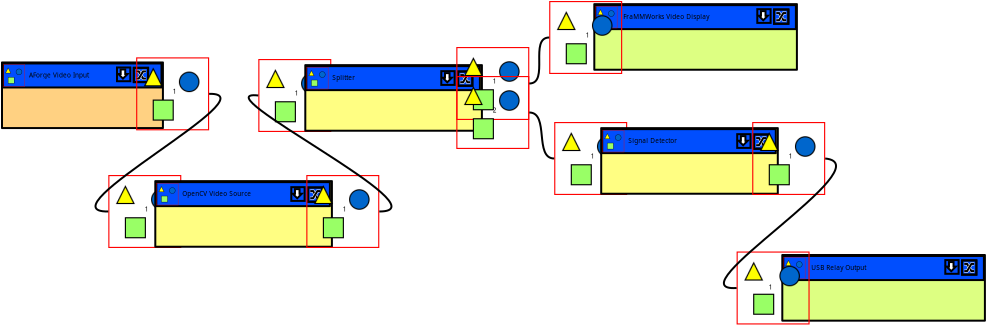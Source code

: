 <?xml version="1.0" encoding="UTF-8"?>
<dia:diagram xmlns:dia="http://www.lysator.liu.se/~alla/dia/">
  <dia:layer name="Background" visible="true">
    <dia:object type="Standard - Image" version="0" id="O0">
      <dia:attribute name="obj_pos">
        <dia:point val="17.015,3.578"/>
      </dia:attribute>
      <dia:attribute name="obj_bb">
        <dia:rectangle val="16.965,3.528;20.715,7.278"/>
      </dia:attribute>
      <dia:attribute name="elem_corner">
        <dia:point val="17.015,3.578"/>
      </dia:attribute>
      <dia:attribute name="elem_width">
        <dia:real val="3.65"/>
      </dia:attribute>
      <dia:attribute name="elem_height">
        <dia:real val="3.65"/>
      </dia:attribute>
      <dia:attribute name="draw_border">
        <dia:boolean val="false"/>
      </dia:attribute>
      <dia:attribute name="keep_aspect">
        <dia:boolean val="true"/>
      </dia:attribute>
      <dia:attribute name="file">
        <dia:string>#C:\Documents and Settings\wilson\Desktop\FraMMWorks2\icons\output.png#</dia:string>
      </dia:attribute>
    </dia:object>
    <dia:object type="Standard - Box" version="0" id="O1">
      <dia:attribute name="obj_pos">
        <dia:point val="11.7,-2.05"/>
      </dia:attribute>
      <dia:attribute name="obj_bb">
        <dia:rectangle val="11.65,-2.1;19.796,1.282"/>
      </dia:attribute>
      <dia:attribute name="elem_corner">
        <dia:point val="11.7,-2.05"/>
      </dia:attribute>
      <dia:attribute name="elem_width">
        <dia:real val="8.046"/>
      </dia:attribute>
      <dia:attribute name="elem_height">
        <dia:real val="3.282"/>
      </dia:attribute>
      <dia:attribute name="inner_color">
        <dia:color val="#ffd182"/>
      </dia:attribute>
      <dia:attribute name="show_background">
        <dia:boolean val="true"/>
      </dia:attribute>
      <dia:attribute name="corner_radius">
        <dia:real val="1.175e-038"/>
      </dia:attribute>
    </dia:object>
    <dia:object type="Standard - Box" version="0" id="O2">
      <dia:attribute name="obj_pos">
        <dia:point val="11.75,-2"/>
      </dia:attribute>
      <dia:attribute name="obj_bb">
        <dia:rectangle val="11.7,-2.05;19.726,-0.748"/>
      </dia:attribute>
      <dia:attribute name="elem_corner">
        <dia:point val="11.75,-2"/>
      </dia:attribute>
      <dia:attribute name="elem_width">
        <dia:real val="7.926"/>
      </dia:attribute>
      <dia:attribute name="elem_height">
        <dia:real val="1.202"/>
      </dia:attribute>
      <dia:attribute name="inner_color">
        <dia:color val="#004efe"/>
      </dia:attribute>
      <dia:attribute name="show_background">
        <dia:boolean val="true"/>
      </dia:attribute>
      <dia:attribute name="corner_radius">
        <dia:real val="1.175e-038"/>
      </dia:attribute>
    </dia:object>
    <dia:object type="Network - Switch Symbol" version="0" id="O3">
      <dia:attribute name="obj_pos">
        <dia:point val="18.29,-1.781"/>
      </dia:attribute>
      <dia:attribute name="obj_bb">
        <dia:rectangle val="18.24,-1.831;19.055,-1.017"/>
      </dia:attribute>
      <dia:attribute name="elem_corner">
        <dia:point val="18.29,-1.781"/>
      </dia:attribute>
      <dia:attribute name="elem_width">
        <dia:real val="0.714"/>
      </dia:attribute>
      <dia:attribute name="elem_height">
        <dia:real val="0.714"/>
      </dia:attribute>
      <dia:attribute name="line_width">
        <dia:real val="0.1"/>
      </dia:attribute>
      <dia:attribute name="line_colour">
        <dia:color val="#000000"/>
      </dia:attribute>
      <dia:attribute name="fill_colour">
        <dia:color val="#ffffff"/>
      </dia:attribute>
      <dia:attribute name="show_background">
        <dia:boolean val="false"/>
      </dia:attribute>
      <dia:attribute name="line_style">
        <dia:enum val="0"/>
        <dia:real val="1"/>
      </dia:attribute>
      <dia:attribute name="flip_horizontal">
        <dia:boolean val="false"/>
      </dia:attribute>
      <dia:attribute name="flip_vertical">
        <dia:boolean val="false"/>
      </dia:attribute>
    </dia:object>
    <dia:object type="Standard - Text" version="1" id="O4">
      <dia:attribute name="obj_pos">
        <dia:point val="13.05,-1.3"/>
      </dia:attribute>
      <dia:attribute name="obj_bb">
        <dia:rectangle val="13.05,-1.72;17.08,-1.22"/>
      </dia:attribute>
      <dia:attribute name="text">
        <dia:composite type="text">
          <dia:attribute name="string">
            <dia:string>#AForge Video Input#</dia:string>
          </dia:attribute>
          <dia:attribute name="font">
            <dia:font family="sans" style="0" name="Helvetica"/>
          </dia:attribute>
          <dia:attribute name="height">
            <dia:real val="0.4"/>
          </dia:attribute>
          <dia:attribute name="pos">
            <dia:point val="13.05,-1.3"/>
          </dia:attribute>
          <dia:attribute name="color">
            <dia:color val="#000000"/>
          </dia:attribute>
          <dia:attribute name="alignment">
            <dia:enum val="0"/>
          </dia:attribute>
        </dia:composite>
      </dia:attribute>
      <dia:attribute name="valign">
        <dia:enum val="3"/>
      </dia:attribute>
    </dia:object>
    <dia:object type="Standard - Image" version="0" id="O5">
      <dia:attribute name="obj_pos">
        <dia:point val="11.75,-1.948"/>
      </dia:attribute>
      <dia:attribute name="obj_bb">
        <dia:rectangle val="11.7,-1.998;12.9,-0.797"/>
      </dia:attribute>
      <dia:attribute name="elem_corner">
        <dia:point val="11.75,-1.948"/>
      </dia:attribute>
      <dia:attribute name="elem_width">
        <dia:real val="1.1"/>
      </dia:attribute>
      <dia:attribute name="elem_height">
        <dia:real val="1.1"/>
      </dia:attribute>
      <dia:attribute name="draw_border">
        <dia:boolean val="false"/>
      </dia:attribute>
      <dia:attribute name="keep_aspect">
        <dia:boolean val="true"/>
      </dia:attribute>
      <dia:attribute name="file">
        <dia:string>#C:\Documents and Settings\wilson\Desktop\FraMMWorks2\icons\input.png#</dia:string>
      </dia:attribute>
    </dia:object>
    <dia:object type="Standard - Image" version="0" id="O6">
      <dia:attribute name="obj_pos">
        <dia:point val="18.407,-2.305"/>
      </dia:attribute>
      <dia:attribute name="obj_bb">
        <dia:rectangle val="18.357,-2.355;22.107,1.395"/>
      </dia:attribute>
      <dia:attribute name="elem_corner">
        <dia:point val="18.407,-2.305"/>
      </dia:attribute>
      <dia:attribute name="elem_width">
        <dia:real val="3.65"/>
      </dia:attribute>
      <dia:attribute name="elem_height">
        <dia:real val="3.65"/>
      </dia:attribute>
      <dia:attribute name="draw_border">
        <dia:boolean val="false"/>
      </dia:attribute>
      <dia:attribute name="keep_aspect">
        <dia:boolean val="true"/>
      </dia:attribute>
      <dia:attribute name="file">
        <dia:string>#C:\Documents and Settings\wilson\Desktop\FraMMWorks2\icons\input.png#</dia:string>
      </dia:attribute>
    </dia:object>
    <dia:object type="Standard - Text" version="1" id="O7">
      <dia:attribute name="obj_pos">
        <dia:point val="20.232,-0.48"/>
      </dia:attribute>
      <dia:attribute name="obj_bb">
        <dia:rectangle val="20.232,-0.9;20.492,-0.4"/>
      </dia:attribute>
      <dia:attribute name="text">
        <dia:composite type="text">
          <dia:attribute name="string">
            <dia:string>#1#</dia:string>
          </dia:attribute>
          <dia:attribute name="font">
            <dia:font family="sans" style="0" name="Helvetica"/>
          </dia:attribute>
          <dia:attribute name="height">
            <dia:real val="0.4"/>
          </dia:attribute>
          <dia:attribute name="pos">
            <dia:point val="20.232,-0.48"/>
          </dia:attribute>
          <dia:attribute name="color">
            <dia:color val="#000000"/>
          </dia:attribute>
          <dia:attribute name="alignment">
            <dia:enum val="0"/>
          </dia:attribute>
        </dia:composite>
      </dia:attribute>
      <dia:attribute name="valign">
        <dia:enum val="3"/>
      </dia:attribute>
      <dia:connections>
        <dia:connection handle="0" to="O6" connection="8"/>
      </dia:connections>
    </dia:object>
    <dia:object type="Geometric - Perfect Square" version="0" id="O8">
      <dia:attribute name="obj_pos">
        <dia:point val="17.45,-1.798"/>
      </dia:attribute>
      <dia:attribute name="obj_bb">
        <dia:rectangle val="17.4,-1.847;18.165,-1.06"/>
      </dia:attribute>
      <dia:attribute name="elem_corner">
        <dia:point val="17.45,-1.798"/>
      </dia:attribute>
      <dia:attribute name="elem_width">
        <dia:real val="0.665"/>
      </dia:attribute>
      <dia:attribute name="elem_height">
        <dia:real val="0.687"/>
      </dia:attribute>
      <dia:attribute name="line_width">
        <dia:real val="0.1"/>
      </dia:attribute>
      <dia:attribute name="line_colour">
        <dia:color val="#000000"/>
      </dia:attribute>
      <dia:attribute name="fill_colour">
        <dia:color val="#004efe"/>
      </dia:attribute>
      <dia:attribute name="show_background">
        <dia:boolean val="true"/>
      </dia:attribute>
      <dia:attribute name="line_style">
        <dia:enum val="0"/>
        <dia:real val="1"/>
      </dia:attribute>
      <dia:attribute name="flip_horizontal">
        <dia:boolean val="false"/>
      </dia:attribute>
      <dia:attribute name="flip_vertical">
        <dia:boolean val="false"/>
      </dia:attribute>
    </dia:object>
    <dia:object type="Geometric - Down Arrow" version="0" id="O9">
      <dia:attribute name="obj_pos">
        <dia:point val="17.52,-1.698"/>
      </dia:attribute>
      <dia:attribute name="obj_bb">
        <dia:rectangle val="17.4,-1.748;18.096,-1.172"/>
      </dia:attribute>
      <dia:attribute name="elem_corner">
        <dia:point val="17.52,-1.698"/>
      </dia:attribute>
      <dia:attribute name="elem_width">
        <dia:real val="0.455"/>
      </dia:attribute>
      <dia:attribute name="elem_height">
        <dia:real val="0.455"/>
      </dia:attribute>
      <dia:attribute name="line_width">
        <dia:real val="0.1"/>
      </dia:attribute>
      <dia:attribute name="line_colour">
        <dia:color val="#000000"/>
      </dia:attribute>
      <dia:attribute name="fill_colour">
        <dia:color val="#ffffff"/>
      </dia:attribute>
      <dia:attribute name="show_background">
        <dia:boolean val="true"/>
      </dia:attribute>
      <dia:attribute name="line_style">
        <dia:enum val="0"/>
        <dia:real val="1"/>
      </dia:attribute>
      <dia:attribute name="flip_horizontal">
        <dia:boolean val="false"/>
      </dia:attribute>
      <dia:attribute name="flip_vertical">
        <dia:boolean val="false"/>
      </dia:attribute>
    </dia:object>
    <dia:object type="Standard - Box" version="0" id="O10">
      <dia:attribute name="obj_pos">
        <dia:point val="19.365,3.883"/>
      </dia:attribute>
      <dia:attribute name="obj_bb">
        <dia:rectangle val="19.315,3.833;28.245,7.215"/>
      </dia:attribute>
      <dia:attribute name="elem_corner">
        <dia:point val="19.365,3.883"/>
      </dia:attribute>
      <dia:attribute name="elem_width">
        <dia:real val="8.83"/>
      </dia:attribute>
      <dia:attribute name="elem_height">
        <dia:real val="3.282"/>
      </dia:attribute>
      <dia:attribute name="inner_color">
        <dia:color val="#fffe82"/>
      </dia:attribute>
      <dia:attribute name="show_background">
        <dia:boolean val="true"/>
      </dia:attribute>
      <dia:attribute name="corner_radius">
        <dia:real val="1.175e-038"/>
      </dia:attribute>
    </dia:object>
    <dia:object type="Standard - Box" version="0" id="O11">
      <dia:attribute name="obj_pos">
        <dia:point val="19.415,3.933"/>
      </dia:attribute>
      <dia:attribute name="obj_bb">
        <dia:rectangle val="19.365,3.883;28.145,5.186"/>
      </dia:attribute>
      <dia:attribute name="elem_corner">
        <dia:point val="19.415,3.933"/>
      </dia:attribute>
      <dia:attribute name="elem_width">
        <dia:real val="8.68"/>
      </dia:attribute>
      <dia:attribute name="elem_height">
        <dia:real val="1.202"/>
      </dia:attribute>
      <dia:attribute name="inner_color">
        <dia:color val="#004efe"/>
      </dia:attribute>
      <dia:attribute name="show_background">
        <dia:boolean val="true"/>
      </dia:attribute>
      <dia:attribute name="corner_radius">
        <dia:real val="1.175e-038"/>
      </dia:attribute>
    </dia:object>
    <dia:object type="Network - Switch Symbol" version="0" id="O12">
      <dia:attribute name="obj_pos">
        <dia:point val="27.005,4.202"/>
      </dia:attribute>
      <dia:attribute name="obj_bb">
        <dia:rectangle val="26.955,4.152;27.769,4.966"/>
      </dia:attribute>
      <dia:attribute name="elem_corner">
        <dia:point val="27.005,4.202"/>
      </dia:attribute>
      <dia:attribute name="elem_width">
        <dia:real val="0.714"/>
      </dia:attribute>
      <dia:attribute name="elem_height">
        <dia:real val="0.714"/>
      </dia:attribute>
      <dia:attribute name="line_width">
        <dia:real val="0.1"/>
      </dia:attribute>
      <dia:attribute name="line_colour">
        <dia:color val="#000000"/>
      </dia:attribute>
      <dia:attribute name="fill_colour">
        <dia:color val="#ffffff"/>
      </dia:attribute>
      <dia:attribute name="show_background">
        <dia:boolean val="false"/>
      </dia:attribute>
      <dia:attribute name="line_style">
        <dia:enum val="0"/>
        <dia:real val="1"/>
      </dia:attribute>
      <dia:attribute name="flip_horizontal">
        <dia:boolean val="false"/>
      </dia:attribute>
      <dia:attribute name="flip_vertical">
        <dia:boolean val="false"/>
      </dia:attribute>
    </dia:object>
    <dia:object type="Standard - Text" version="1" id="O13">
      <dia:attribute name="obj_pos">
        <dia:point val="20.715,4.633"/>
      </dia:attribute>
      <dia:attribute name="obj_bb">
        <dia:rectangle val="20.715,4.213;25.447,4.713"/>
      </dia:attribute>
      <dia:attribute name="text">
        <dia:composite type="text">
          <dia:attribute name="string">
            <dia:string>#OpenCV Video Source#</dia:string>
          </dia:attribute>
          <dia:attribute name="font">
            <dia:font family="sans" style="0" name="Helvetica"/>
          </dia:attribute>
          <dia:attribute name="height">
            <dia:real val="0.4"/>
          </dia:attribute>
          <dia:attribute name="pos">
            <dia:point val="20.715,4.633"/>
          </dia:attribute>
          <dia:attribute name="color">
            <dia:color val="#000000"/>
          </dia:attribute>
          <dia:attribute name="alignment">
            <dia:enum val="0"/>
          </dia:attribute>
        </dia:composite>
      </dia:attribute>
      <dia:attribute name="valign">
        <dia:enum val="3"/>
      </dia:attribute>
    </dia:object>
    <dia:object type="Standard - Image" version="0" id="O14">
      <dia:attribute name="obj_pos">
        <dia:point val="19.415,3.986"/>
      </dia:attribute>
      <dia:attribute name="obj_bb">
        <dia:rectangle val="19.365,3.936;20.565,5.136"/>
      </dia:attribute>
      <dia:attribute name="elem_corner">
        <dia:point val="19.415,3.986"/>
      </dia:attribute>
      <dia:attribute name="elem_width">
        <dia:real val="1.1"/>
      </dia:attribute>
      <dia:attribute name="elem_height">
        <dia:real val="1.1"/>
      </dia:attribute>
      <dia:attribute name="draw_border">
        <dia:boolean val="false"/>
      </dia:attribute>
      <dia:attribute name="keep_aspect">
        <dia:boolean val="true"/>
      </dia:attribute>
      <dia:attribute name="file">
        <dia:string>#C:\Documents and Settings\wilson\Desktop\FraMMWorks2\icons\filter.png#</dia:string>
      </dia:attribute>
    </dia:object>
    <dia:object type="Geometric - Perfect Square" version="0" id="O15">
      <dia:attribute name="obj_pos">
        <dia:point val="26.165,4.186"/>
      </dia:attribute>
      <dia:attribute name="obj_bb">
        <dia:rectangle val="26.115,4.136;26.88,4.923"/>
      </dia:attribute>
      <dia:attribute name="elem_corner">
        <dia:point val="26.165,4.186"/>
      </dia:attribute>
      <dia:attribute name="elem_width">
        <dia:real val="0.665"/>
      </dia:attribute>
      <dia:attribute name="elem_height">
        <dia:real val="0.687"/>
      </dia:attribute>
      <dia:attribute name="line_width">
        <dia:real val="0.1"/>
      </dia:attribute>
      <dia:attribute name="line_colour">
        <dia:color val="#000000"/>
      </dia:attribute>
      <dia:attribute name="fill_colour">
        <dia:color val="#004efe"/>
      </dia:attribute>
      <dia:attribute name="show_background">
        <dia:boolean val="true"/>
      </dia:attribute>
      <dia:attribute name="line_style">
        <dia:enum val="0"/>
        <dia:real val="1"/>
      </dia:attribute>
      <dia:attribute name="flip_horizontal">
        <dia:boolean val="false"/>
      </dia:attribute>
      <dia:attribute name="flip_vertical">
        <dia:boolean val="false"/>
      </dia:attribute>
    </dia:object>
    <dia:object type="Geometric - Down Arrow" version="0" id="O16">
      <dia:attribute name="obj_pos">
        <dia:point val="26.235,4.286"/>
      </dia:attribute>
      <dia:attribute name="obj_bb">
        <dia:rectangle val="26.114,4.236;26.811,4.811"/>
      </dia:attribute>
      <dia:attribute name="elem_corner">
        <dia:point val="26.235,4.286"/>
      </dia:attribute>
      <dia:attribute name="elem_width">
        <dia:real val="0.455"/>
      </dia:attribute>
      <dia:attribute name="elem_height">
        <dia:real val="0.455"/>
      </dia:attribute>
      <dia:attribute name="line_width">
        <dia:real val="0.1"/>
      </dia:attribute>
      <dia:attribute name="line_colour">
        <dia:color val="#000000"/>
      </dia:attribute>
      <dia:attribute name="fill_colour">
        <dia:color val="#ffffff"/>
      </dia:attribute>
      <dia:attribute name="show_background">
        <dia:boolean val="true"/>
      </dia:attribute>
      <dia:attribute name="line_style">
        <dia:enum val="0"/>
        <dia:real val="1"/>
      </dia:attribute>
      <dia:attribute name="flip_horizontal">
        <dia:boolean val="false"/>
      </dia:attribute>
      <dia:attribute name="flip_vertical">
        <dia:boolean val="false"/>
      </dia:attribute>
    </dia:object>
    <dia:object type="Standard - Image" version="0" id="O17">
      <dia:attribute name="obj_pos">
        <dia:point val="26.915,3.578"/>
      </dia:attribute>
      <dia:attribute name="obj_bb">
        <dia:rectangle val="26.865,3.528;30.615,7.278"/>
      </dia:attribute>
      <dia:attribute name="elem_corner">
        <dia:point val="26.915,3.578"/>
      </dia:attribute>
      <dia:attribute name="elem_width">
        <dia:real val="3.65"/>
      </dia:attribute>
      <dia:attribute name="elem_height">
        <dia:real val="3.65"/>
      </dia:attribute>
      <dia:attribute name="draw_border">
        <dia:boolean val="false"/>
      </dia:attribute>
      <dia:attribute name="keep_aspect">
        <dia:boolean val="true"/>
      </dia:attribute>
      <dia:attribute name="file">
        <dia:string>#C:\Documents and Settings\wilson\Desktop\FraMMWorks2\icons\input.png#</dia:string>
      </dia:attribute>
    </dia:object>
    <dia:object type="Standard - Text" version="1" id="O18">
      <dia:attribute name="obj_pos">
        <dia:point val="20.232,-0.48"/>
      </dia:attribute>
      <dia:attribute name="obj_bb">
        <dia:rectangle val="20.232,-0.88;20.232,0.32"/>
      </dia:attribute>
      <dia:attribute name="text">
        <dia:composite type="text">
          <dia:attribute name="string">
            <dia:string>##</dia:string>
          </dia:attribute>
          <dia:attribute name="font">
            <dia:font family="sans" style="0" name="Helvetica"/>
          </dia:attribute>
          <dia:attribute name="height">
            <dia:real val="0.8"/>
          </dia:attribute>
          <dia:attribute name="pos">
            <dia:point val="20.232,-0.48"/>
          </dia:attribute>
          <dia:attribute name="color">
            <dia:color val="#000000"/>
          </dia:attribute>
          <dia:attribute name="alignment">
            <dia:enum val="0"/>
          </dia:attribute>
        </dia:composite>
      </dia:attribute>
      <dia:attribute name="valign">
        <dia:enum val="3"/>
      </dia:attribute>
      <dia:connections>
        <dia:connection handle="0" to="O6" connection="8"/>
      </dia:connections>
    </dia:object>
    <dia:object type="Standard - Text" version="1" id="O19">
      <dia:attribute name="obj_pos">
        <dia:point val="18.84,5.403"/>
      </dia:attribute>
      <dia:attribute name="obj_bb">
        <dia:rectangle val="18.84,4.983;19.1,5.483"/>
      </dia:attribute>
      <dia:attribute name="text">
        <dia:composite type="text">
          <dia:attribute name="string">
            <dia:string>#1#</dia:string>
          </dia:attribute>
          <dia:attribute name="font">
            <dia:font family="sans" style="0" name="Helvetica"/>
          </dia:attribute>
          <dia:attribute name="height">
            <dia:real val="0.4"/>
          </dia:attribute>
          <dia:attribute name="pos">
            <dia:point val="18.84,5.403"/>
          </dia:attribute>
          <dia:attribute name="color">
            <dia:color val="#000000"/>
          </dia:attribute>
          <dia:attribute name="alignment">
            <dia:enum val="0"/>
          </dia:attribute>
        </dia:composite>
      </dia:attribute>
      <dia:attribute name="valign">
        <dia:enum val="3"/>
      </dia:attribute>
      <dia:connections>
        <dia:connection handle="0" to="O0" connection="8"/>
      </dia:connections>
    </dia:object>
    <dia:object type="Standard - Text" version="1" id="O20">
      <dia:attribute name="obj_pos">
        <dia:point val="28.74,5.403"/>
      </dia:attribute>
      <dia:attribute name="obj_bb">
        <dia:rectangle val="28.74,4.983;29.0,5.483"/>
      </dia:attribute>
      <dia:attribute name="text">
        <dia:composite type="text">
          <dia:attribute name="string">
            <dia:string>#1#</dia:string>
          </dia:attribute>
          <dia:attribute name="font">
            <dia:font family="sans" style="0" name="Helvetica"/>
          </dia:attribute>
          <dia:attribute name="height">
            <dia:real val="0.4"/>
          </dia:attribute>
          <dia:attribute name="pos">
            <dia:point val="28.74,5.403"/>
          </dia:attribute>
          <dia:attribute name="color">
            <dia:color val="#000000"/>
          </dia:attribute>
          <dia:attribute name="alignment">
            <dia:enum val="0"/>
          </dia:attribute>
        </dia:composite>
      </dia:attribute>
      <dia:attribute name="valign">
        <dia:enum val="3"/>
      </dia:attribute>
      <dia:connections>
        <dia:connection handle="0" to="O17" connection="8"/>
      </dia:connections>
    </dia:object>
    <dia:object type="Standard - Image" version="0" id="O21">
      <dia:attribute name="obj_pos">
        <dia:point val="24.515,-2.222"/>
      </dia:attribute>
      <dia:attribute name="obj_bb">
        <dia:rectangle val="24.465,-2.272;28.215,1.478"/>
      </dia:attribute>
      <dia:attribute name="elem_corner">
        <dia:point val="24.515,-2.222"/>
      </dia:attribute>
      <dia:attribute name="elem_width">
        <dia:real val="3.65"/>
      </dia:attribute>
      <dia:attribute name="elem_height">
        <dia:real val="3.65"/>
      </dia:attribute>
      <dia:attribute name="draw_border">
        <dia:boolean val="false"/>
      </dia:attribute>
      <dia:attribute name="keep_aspect">
        <dia:boolean val="true"/>
      </dia:attribute>
      <dia:attribute name="file">
        <dia:string>#C:\Documents and Settings\wilson\Desktop\FraMMWorks2\icons\output.png#</dia:string>
      </dia:attribute>
    </dia:object>
    <dia:object type="Standard - Box" version="0" id="O22">
      <dia:attribute name="obj_pos">
        <dia:point val="26.865,-1.917"/>
      </dia:attribute>
      <dia:attribute name="obj_bb">
        <dia:rectangle val="26.815,-1.967;35.745,1.415"/>
      </dia:attribute>
      <dia:attribute name="elem_corner">
        <dia:point val="26.865,-1.917"/>
      </dia:attribute>
      <dia:attribute name="elem_width">
        <dia:real val="8.83"/>
      </dia:attribute>
      <dia:attribute name="elem_height">
        <dia:real val="3.282"/>
      </dia:attribute>
      <dia:attribute name="inner_color">
        <dia:color val="#fffe82"/>
      </dia:attribute>
      <dia:attribute name="show_background">
        <dia:boolean val="true"/>
      </dia:attribute>
      <dia:attribute name="corner_radius">
        <dia:real val="1.175e-038"/>
      </dia:attribute>
    </dia:object>
    <dia:object type="Standard - Box" version="0" id="O23">
      <dia:attribute name="obj_pos">
        <dia:point val="26.915,-1.867"/>
      </dia:attribute>
      <dia:attribute name="obj_bb">
        <dia:rectangle val="26.865,-1.917;35.645,-0.614"/>
      </dia:attribute>
      <dia:attribute name="elem_corner">
        <dia:point val="26.915,-1.867"/>
      </dia:attribute>
      <dia:attribute name="elem_width">
        <dia:real val="8.68"/>
      </dia:attribute>
      <dia:attribute name="elem_height">
        <dia:real val="1.202"/>
      </dia:attribute>
      <dia:attribute name="inner_color">
        <dia:color val="#004efe"/>
      </dia:attribute>
      <dia:attribute name="show_background">
        <dia:boolean val="true"/>
      </dia:attribute>
      <dia:attribute name="corner_radius">
        <dia:real val="1.175e-038"/>
      </dia:attribute>
    </dia:object>
    <dia:object type="Network - Switch Symbol" version="0" id="O24">
      <dia:attribute name="obj_pos">
        <dia:point val="34.505,-1.598"/>
      </dia:attribute>
      <dia:attribute name="obj_bb">
        <dia:rectangle val="34.455,-1.648;35.269,-0.834"/>
      </dia:attribute>
      <dia:attribute name="elem_corner">
        <dia:point val="34.505,-1.598"/>
      </dia:attribute>
      <dia:attribute name="elem_width">
        <dia:real val="0.714"/>
      </dia:attribute>
      <dia:attribute name="elem_height">
        <dia:real val="0.714"/>
      </dia:attribute>
      <dia:attribute name="line_width">
        <dia:real val="0.1"/>
      </dia:attribute>
      <dia:attribute name="line_colour">
        <dia:color val="#000000"/>
      </dia:attribute>
      <dia:attribute name="fill_colour">
        <dia:color val="#ffffff"/>
      </dia:attribute>
      <dia:attribute name="show_background">
        <dia:boolean val="false"/>
      </dia:attribute>
      <dia:attribute name="line_style">
        <dia:enum val="0"/>
        <dia:real val="1"/>
      </dia:attribute>
      <dia:attribute name="flip_horizontal">
        <dia:boolean val="false"/>
      </dia:attribute>
      <dia:attribute name="flip_vertical">
        <dia:boolean val="false"/>
      </dia:attribute>
    </dia:object>
    <dia:object type="Standard - Text" version="1" id="O25">
      <dia:attribute name="obj_pos">
        <dia:point val="28.215,-1.167"/>
      </dia:attribute>
      <dia:attribute name="obj_bb">
        <dia:rectangle val="28.215,-1.587;29.672,-1.087"/>
      </dia:attribute>
      <dia:attribute name="text">
        <dia:composite type="text">
          <dia:attribute name="string">
            <dia:string>#Splitter#</dia:string>
          </dia:attribute>
          <dia:attribute name="font">
            <dia:font family="sans" style="0" name="Helvetica"/>
          </dia:attribute>
          <dia:attribute name="height">
            <dia:real val="0.4"/>
          </dia:attribute>
          <dia:attribute name="pos">
            <dia:point val="28.215,-1.167"/>
          </dia:attribute>
          <dia:attribute name="color">
            <dia:color val="#000000"/>
          </dia:attribute>
          <dia:attribute name="alignment">
            <dia:enum val="0"/>
          </dia:attribute>
        </dia:composite>
      </dia:attribute>
      <dia:attribute name="valign">
        <dia:enum val="3"/>
      </dia:attribute>
    </dia:object>
    <dia:object type="Standard - Image" version="0" id="O26">
      <dia:attribute name="obj_pos">
        <dia:point val="26.915,-1.814"/>
      </dia:attribute>
      <dia:attribute name="obj_bb">
        <dia:rectangle val="26.865,-1.864;28.065,-0.664"/>
      </dia:attribute>
      <dia:attribute name="elem_corner">
        <dia:point val="26.915,-1.814"/>
      </dia:attribute>
      <dia:attribute name="elem_width">
        <dia:real val="1.1"/>
      </dia:attribute>
      <dia:attribute name="elem_height">
        <dia:real val="1.1"/>
      </dia:attribute>
      <dia:attribute name="draw_border">
        <dia:boolean val="false"/>
      </dia:attribute>
      <dia:attribute name="keep_aspect">
        <dia:boolean val="true"/>
      </dia:attribute>
      <dia:attribute name="file">
        <dia:string>#C:\Documents and Settings\wilson\Desktop\FraMMWorks2\icons\filter.png#</dia:string>
      </dia:attribute>
    </dia:object>
    <dia:object type="Geometric - Perfect Square" version="0" id="O27">
      <dia:attribute name="obj_pos">
        <dia:point val="33.665,-1.614"/>
      </dia:attribute>
      <dia:attribute name="obj_bb">
        <dia:rectangle val="33.615,-1.664;34.38,-0.877"/>
      </dia:attribute>
      <dia:attribute name="elem_corner">
        <dia:point val="33.665,-1.614"/>
      </dia:attribute>
      <dia:attribute name="elem_width">
        <dia:real val="0.665"/>
      </dia:attribute>
      <dia:attribute name="elem_height">
        <dia:real val="0.687"/>
      </dia:attribute>
      <dia:attribute name="line_width">
        <dia:real val="0.1"/>
      </dia:attribute>
      <dia:attribute name="line_colour">
        <dia:color val="#000000"/>
      </dia:attribute>
      <dia:attribute name="fill_colour">
        <dia:color val="#004efe"/>
      </dia:attribute>
      <dia:attribute name="show_background">
        <dia:boolean val="true"/>
      </dia:attribute>
      <dia:attribute name="line_style">
        <dia:enum val="0"/>
        <dia:real val="1"/>
      </dia:attribute>
      <dia:attribute name="flip_horizontal">
        <dia:boolean val="false"/>
      </dia:attribute>
      <dia:attribute name="flip_vertical">
        <dia:boolean val="false"/>
      </dia:attribute>
    </dia:object>
    <dia:object type="Geometric - Down Arrow" version="0" id="O28">
      <dia:attribute name="obj_pos">
        <dia:point val="33.735,-1.514"/>
      </dia:attribute>
      <dia:attribute name="obj_bb">
        <dia:rectangle val="33.614,-1.564;34.311,-0.989"/>
      </dia:attribute>
      <dia:attribute name="elem_corner">
        <dia:point val="33.735,-1.514"/>
      </dia:attribute>
      <dia:attribute name="elem_width">
        <dia:real val="0.455"/>
      </dia:attribute>
      <dia:attribute name="elem_height">
        <dia:real val="0.455"/>
      </dia:attribute>
      <dia:attribute name="line_width">
        <dia:real val="0.1"/>
      </dia:attribute>
      <dia:attribute name="line_colour">
        <dia:color val="#000000"/>
      </dia:attribute>
      <dia:attribute name="fill_colour">
        <dia:color val="#ffffff"/>
      </dia:attribute>
      <dia:attribute name="show_background">
        <dia:boolean val="true"/>
      </dia:attribute>
      <dia:attribute name="line_style">
        <dia:enum val="0"/>
        <dia:real val="1"/>
      </dia:attribute>
      <dia:attribute name="flip_horizontal">
        <dia:boolean val="false"/>
      </dia:attribute>
      <dia:attribute name="flip_vertical">
        <dia:boolean val="false"/>
      </dia:attribute>
    </dia:object>
    <dia:object type="Standard - Image" version="0" id="O29">
      <dia:attribute name="obj_pos">
        <dia:point val="34.415,-2.822"/>
      </dia:attribute>
      <dia:attribute name="obj_bb">
        <dia:rectangle val="34.365,-2.872;38.115,0.878"/>
      </dia:attribute>
      <dia:attribute name="elem_corner">
        <dia:point val="34.415,-2.822"/>
      </dia:attribute>
      <dia:attribute name="elem_width">
        <dia:real val="3.65"/>
      </dia:attribute>
      <dia:attribute name="elem_height">
        <dia:real val="3.65"/>
      </dia:attribute>
      <dia:attribute name="draw_border">
        <dia:boolean val="false"/>
      </dia:attribute>
      <dia:attribute name="keep_aspect">
        <dia:boolean val="true"/>
      </dia:attribute>
      <dia:attribute name="file">
        <dia:string>#C:\Documents and Settings\wilson\Desktop\FraMMWorks2\icons\input.png#</dia:string>
      </dia:attribute>
    </dia:object>
    <dia:object type="Standard - Text" version="1" id="O30">
      <dia:attribute name="obj_pos">
        <dia:point val="26.34,-0.397"/>
      </dia:attribute>
      <dia:attribute name="obj_bb">
        <dia:rectangle val="26.34,-0.817;26.6,-0.317"/>
      </dia:attribute>
      <dia:attribute name="text">
        <dia:composite type="text">
          <dia:attribute name="string">
            <dia:string>#1#</dia:string>
          </dia:attribute>
          <dia:attribute name="font">
            <dia:font family="sans" style="0" name="Helvetica"/>
          </dia:attribute>
          <dia:attribute name="height">
            <dia:real val="0.4"/>
          </dia:attribute>
          <dia:attribute name="pos">
            <dia:point val="26.34,-0.397"/>
          </dia:attribute>
          <dia:attribute name="color">
            <dia:color val="#000000"/>
          </dia:attribute>
          <dia:attribute name="alignment">
            <dia:enum val="0"/>
          </dia:attribute>
        </dia:composite>
      </dia:attribute>
      <dia:attribute name="valign">
        <dia:enum val="3"/>
      </dia:attribute>
      <dia:connections>
        <dia:connection handle="0" to="O21" connection="8"/>
      </dia:connections>
    </dia:object>
    <dia:object type="Standard - Text" version="1" id="O31">
      <dia:attribute name="obj_pos">
        <dia:point val="36.24,-0.997"/>
      </dia:attribute>
      <dia:attribute name="obj_bb">
        <dia:rectangle val="36.24,-1.417;36.5,-0.917"/>
      </dia:attribute>
      <dia:attribute name="text">
        <dia:composite type="text">
          <dia:attribute name="string">
            <dia:string>#1#</dia:string>
          </dia:attribute>
          <dia:attribute name="font">
            <dia:font family="sans" style="0" name="Helvetica"/>
          </dia:attribute>
          <dia:attribute name="height">
            <dia:real val="0.4"/>
          </dia:attribute>
          <dia:attribute name="pos">
            <dia:point val="36.24,-0.997"/>
          </dia:attribute>
          <dia:attribute name="color">
            <dia:color val="#000000"/>
          </dia:attribute>
          <dia:attribute name="alignment">
            <dia:enum val="0"/>
          </dia:attribute>
        </dia:composite>
      </dia:attribute>
      <dia:attribute name="valign">
        <dia:enum val="3"/>
      </dia:attribute>
      <dia:connections>
        <dia:connection handle="0" to="O29" connection="8"/>
      </dia:connections>
    </dia:object>
    <dia:object type="Standard - Image" version="0" id="O32">
      <dia:attribute name="obj_pos">
        <dia:point val="34.415,-1.372"/>
      </dia:attribute>
      <dia:attribute name="obj_bb">
        <dia:rectangle val="34.365,-1.422;38.115,2.328"/>
      </dia:attribute>
      <dia:attribute name="elem_corner">
        <dia:point val="34.415,-1.372"/>
      </dia:attribute>
      <dia:attribute name="elem_width">
        <dia:real val="3.65"/>
      </dia:attribute>
      <dia:attribute name="elem_height">
        <dia:real val="3.65"/>
      </dia:attribute>
      <dia:attribute name="draw_border">
        <dia:boolean val="false"/>
      </dia:attribute>
      <dia:attribute name="keep_aspect">
        <dia:boolean val="true"/>
      </dia:attribute>
      <dia:attribute name="file">
        <dia:string>#C:\Documents and Settings\wilson\Desktop\FraMMWorks2\icons\input.png#</dia:string>
      </dia:attribute>
    </dia:object>
    <dia:object type="Standard - Text" version="1" id="O33">
      <dia:attribute name="obj_pos">
        <dia:point val="36.24,0.453"/>
      </dia:attribute>
      <dia:attribute name="obj_bb">
        <dia:rectangle val="36.24,0.033;36.5,0.533"/>
      </dia:attribute>
      <dia:attribute name="text">
        <dia:composite type="text">
          <dia:attribute name="string">
            <dia:string>#2#</dia:string>
          </dia:attribute>
          <dia:attribute name="font">
            <dia:font family="sans" style="0" name="Helvetica"/>
          </dia:attribute>
          <dia:attribute name="height">
            <dia:real val="0.4"/>
          </dia:attribute>
          <dia:attribute name="pos">
            <dia:point val="36.24,0.453"/>
          </dia:attribute>
          <dia:attribute name="color">
            <dia:color val="#000000"/>
          </dia:attribute>
          <dia:attribute name="alignment">
            <dia:enum val="0"/>
          </dia:attribute>
        </dia:composite>
      </dia:attribute>
      <dia:attribute name="valign">
        <dia:enum val="3"/>
      </dia:attribute>
      <dia:connections>
        <dia:connection handle="0" to="O32" connection="8"/>
      </dia:connections>
    </dia:object>
    <dia:object type="Standard - Box" version="0" id="O34">
      <dia:attribute name="obj_pos">
        <dia:point val="41.315,-4.967"/>
      </dia:attribute>
      <dia:attribute name="obj_bb">
        <dia:rectangle val="41.265,-5.017;51.495,-1.635"/>
      </dia:attribute>
      <dia:attribute name="elem_corner">
        <dia:point val="41.315,-4.967"/>
      </dia:attribute>
      <dia:attribute name="elem_width">
        <dia:real val="10.13"/>
      </dia:attribute>
      <dia:attribute name="elem_height">
        <dia:real val="3.282"/>
      </dia:attribute>
      <dia:attribute name="inner_color">
        <dia:color val="#ddff82"/>
      </dia:attribute>
      <dia:attribute name="show_background">
        <dia:boolean val="true"/>
      </dia:attribute>
      <dia:attribute name="corner_radius">
        <dia:real val="1.175e-038"/>
      </dia:attribute>
    </dia:object>
    <dia:object type="Standard - Box" version="0" id="O35">
      <dia:attribute name="obj_pos">
        <dia:point val="41.365,-4.917"/>
      </dia:attribute>
      <dia:attribute name="obj_bb">
        <dia:rectangle val="41.315,-4.967;51.445,-3.664"/>
      </dia:attribute>
      <dia:attribute name="elem_corner">
        <dia:point val="41.365,-4.917"/>
      </dia:attribute>
      <dia:attribute name="elem_width">
        <dia:real val="10.03"/>
      </dia:attribute>
      <dia:attribute name="elem_height">
        <dia:real val="1.202"/>
      </dia:attribute>
      <dia:attribute name="inner_color">
        <dia:color val="#004efe"/>
      </dia:attribute>
      <dia:attribute name="show_background">
        <dia:boolean val="true"/>
      </dia:attribute>
      <dia:attribute name="corner_radius">
        <dia:real val="1.175e-038"/>
      </dia:attribute>
    </dia:object>
    <dia:object type="Network - Switch Symbol" version="0" id="O36">
      <dia:attribute name="obj_pos">
        <dia:point val="50.305,-4.698"/>
      </dia:attribute>
      <dia:attribute name="obj_bb">
        <dia:rectangle val="50.255,-4.748;51.069,-3.933"/>
      </dia:attribute>
      <dia:attribute name="elem_corner">
        <dia:point val="50.305,-4.698"/>
      </dia:attribute>
      <dia:attribute name="elem_width">
        <dia:real val="0.714"/>
      </dia:attribute>
      <dia:attribute name="elem_height">
        <dia:real val="0.714"/>
      </dia:attribute>
      <dia:attribute name="line_width">
        <dia:real val="0.1"/>
      </dia:attribute>
      <dia:attribute name="line_colour">
        <dia:color val="#000000"/>
      </dia:attribute>
      <dia:attribute name="fill_colour">
        <dia:color val="#ffffff"/>
      </dia:attribute>
      <dia:attribute name="show_background">
        <dia:boolean val="false"/>
      </dia:attribute>
      <dia:attribute name="line_style">
        <dia:enum val="0"/>
        <dia:real val="1"/>
      </dia:attribute>
      <dia:attribute name="flip_horizontal">
        <dia:boolean val="false"/>
      </dia:attribute>
      <dia:attribute name="flip_vertical">
        <dia:boolean val="false"/>
      </dia:attribute>
    </dia:object>
    <dia:object type="Standard - Text" version="1" id="O37">
      <dia:attribute name="obj_pos">
        <dia:point val="42.765,-4.217"/>
      </dia:attribute>
      <dia:attribute name="obj_bb">
        <dia:rectangle val="42.765,-4.637;48.562,-4.137"/>
      </dia:attribute>
      <dia:attribute name="text">
        <dia:composite type="text">
          <dia:attribute name="string">
            <dia:string>#FraMMWorks Video Display#</dia:string>
          </dia:attribute>
          <dia:attribute name="font">
            <dia:font family="sans" style="0" name="Helvetica"/>
          </dia:attribute>
          <dia:attribute name="height">
            <dia:real val="0.4"/>
          </dia:attribute>
          <dia:attribute name="pos">
            <dia:point val="42.765,-4.217"/>
          </dia:attribute>
          <dia:attribute name="color">
            <dia:color val="#000000"/>
          </dia:attribute>
          <dia:attribute name="alignment">
            <dia:enum val="0"/>
          </dia:attribute>
        </dia:composite>
      </dia:attribute>
      <dia:attribute name="valign">
        <dia:enum val="3"/>
      </dia:attribute>
    </dia:object>
    <dia:object type="Standard - Image" version="0" id="O38">
      <dia:attribute name="obj_pos">
        <dia:point val="41.365,-4.864"/>
      </dia:attribute>
      <dia:attribute name="obj_bb">
        <dia:rectangle val="41.315,-4.914;42.515,-3.714"/>
      </dia:attribute>
      <dia:attribute name="elem_corner">
        <dia:point val="41.365,-4.864"/>
      </dia:attribute>
      <dia:attribute name="elem_width">
        <dia:real val="1.1"/>
      </dia:attribute>
      <dia:attribute name="elem_height">
        <dia:real val="1.1"/>
      </dia:attribute>
      <dia:attribute name="draw_border">
        <dia:boolean val="false"/>
      </dia:attribute>
      <dia:attribute name="keep_aspect">
        <dia:boolean val="true"/>
      </dia:attribute>
      <dia:attribute name="file">
        <dia:string>#C:\Documents and Settings\wilson\Desktop\FraMMWorks2\icons\output.png#</dia:string>
      </dia:attribute>
    </dia:object>
    <dia:object type="Geometric - Perfect Square" version="0" id="O39">
      <dia:attribute name="obj_pos">
        <dia:point val="49.465,-4.714"/>
      </dia:attribute>
      <dia:attribute name="obj_bb">
        <dia:rectangle val="49.415,-4.764;50.18,-3.977"/>
      </dia:attribute>
      <dia:attribute name="elem_corner">
        <dia:point val="49.465,-4.714"/>
      </dia:attribute>
      <dia:attribute name="elem_width">
        <dia:real val="0.665"/>
      </dia:attribute>
      <dia:attribute name="elem_height">
        <dia:real val="0.687"/>
      </dia:attribute>
      <dia:attribute name="line_width">
        <dia:real val="0.1"/>
      </dia:attribute>
      <dia:attribute name="line_colour">
        <dia:color val="#000000"/>
      </dia:attribute>
      <dia:attribute name="fill_colour">
        <dia:color val="#004efe"/>
      </dia:attribute>
      <dia:attribute name="show_background">
        <dia:boolean val="true"/>
      </dia:attribute>
      <dia:attribute name="line_style">
        <dia:enum val="0"/>
        <dia:real val="1"/>
      </dia:attribute>
      <dia:attribute name="flip_horizontal">
        <dia:boolean val="false"/>
      </dia:attribute>
      <dia:attribute name="flip_vertical">
        <dia:boolean val="false"/>
      </dia:attribute>
    </dia:object>
    <dia:object type="Geometric - Down Arrow" version="0" id="O40">
      <dia:attribute name="obj_pos">
        <dia:point val="49.535,-4.614"/>
      </dia:attribute>
      <dia:attribute name="obj_bb">
        <dia:rectangle val="49.415,-4.664;50.111,-4.089"/>
      </dia:attribute>
      <dia:attribute name="elem_corner">
        <dia:point val="49.535,-4.614"/>
      </dia:attribute>
      <dia:attribute name="elem_width">
        <dia:real val="0.455"/>
      </dia:attribute>
      <dia:attribute name="elem_height">
        <dia:real val="0.455"/>
      </dia:attribute>
      <dia:attribute name="line_width">
        <dia:real val="0.1"/>
      </dia:attribute>
      <dia:attribute name="line_colour">
        <dia:color val="#000000"/>
      </dia:attribute>
      <dia:attribute name="fill_colour">
        <dia:color val="#ffffff"/>
      </dia:attribute>
      <dia:attribute name="show_background">
        <dia:boolean val="true"/>
      </dia:attribute>
      <dia:attribute name="line_style">
        <dia:enum val="0"/>
        <dia:real val="1"/>
      </dia:attribute>
      <dia:attribute name="flip_horizontal">
        <dia:boolean val="false"/>
      </dia:attribute>
      <dia:attribute name="flip_vertical">
        <dia:boolean val="false"/>
      </dia:attribute>
    </dia:object>
    <dia:object type="Standard - Text" version="1" id="O41">
      <dia:attribute name="obj_pos">
        <dia:point val="49.847,-3.397"/>
      </dia:attribute>
      <dia:attribute name="obj_bb">
        <dia:rectangle val="49.847,-3.797;49.847,-2.597"/>
      </dia:attribute>
      <dia:attribute name="text">
        <dia:composite type="text">
          <dia:attribute name="string">
            <dia:string>##</dia:string>
          </dia:attribute>
          <dia:attribute name="font">
            <dia:font family="sans" style="0" name="Helvetica"/>
          </dia:attribute>
          <dia:attribute name="height">
            <dia:real val="0.8"/>
          </dia:attribute>
          <dia:attribute name="pos">
            <dia:point val="49.847,-3.397"/>
          </dia:attribute>
          <dia:attribute name="color">
            <dia:color val="#000000"/>
          </dia:attribute>
          <dia:attribute name="alignment">
            <dia:enum val="0"/>
          </dia:attribute>
        </dia:composite>
      </dia:attribute>
      <dia:attribute name="valign">
        <dia:enum val="3"/>
      </dia:attribute>
    </dia:object>
    <dia:object type="Standard - Box" version="0" id="O42">
      <dia:attribute name="obj_pos">
        <dia:point val="50.715,7.578"/>
      </dia:attribute>
      <dia:attribute name="obj_bb">
        <dia:rectangle val="50.665,7.528;60.895,10.91"/>
      </dia:attribute>
      <dia:attribute name="elem_corner">
        <dia:point val="50.715,7.578"/>
      </dia:attribute>
      <dia:attribute name="elem_width">
        <dia:real val="10.13"/>
      </dia:attribute>
      <dia:attribute name="elem_height">
        <dia:real val="3.282"/>
      </dia:attribute>
      <dia:attribute name="inner_color">
        <dia:color val="#ddff82"/>
      </dia:attribute>
      <dia:attribute name="show_background">
        <dia:boolean val="true"/>
      </dia:attribute>
      <dia:attribute name="corner_radius">
        <dia:real val="1.175e-038"/>
      </dia:attribute>
    </dia:object>
    <dia:object type="Standard - Box" version="0" id="O43">
      <dia:attribute name="obj_pos">
        <dia:point val="50.765,7.628"/>
      </dia:attribute>
      <dia:attribute name="obj_bb">
        <dia:rectangle val="50.715,7.578;60.845,8.881"/>
      </dia:attribute>
      <dia:attribute name="elem_corner">
        <dia:point val="50.765,7.628"/>
      </dia:attribute>
      <dia:attribute name="elem_width">
        <dia:real val="10.03"/>
      </dia:attribute>
      <dia:attribute name="elem_height">
        <dia:real val="1.202"/>
      </dia:attribute>
      <dia:attribute name="inner_color">
        <dia:color val="#004efe"/>
      </dia:attribute>
      <dia:attribute name="show_background">
        <dia:boolean val="true"/>
      </dia:attribute>
      <dia:attribute name="corner_radius">
        <dia:real val="1.175e-038"/>
      </dia:attribute>
    </dia:object>
    <dia:object type="Network - Switch Symbol" version="0" id="O44">
      <dia:attribute name="obj_pos">
        <dia:point val="59.705,7.847"/>
      </dia:attribute>
      <dia:attribute name="obj_bb">
        <dia:rectangle val="59.655,7.797;60.469,8.612"/>
      </dia:attribute>
      <dia:attribute name="elem_corner">
        <dia:point val="59.705,7.847"/>
      </dia:attribute>
      <dia:attribute name="elem_width">
        <dia:real val="0.714"/>
      </dia:attribute>
      <dia:attribute name="elem_height">
        <dia:real val="0.714"/>
      </dia:attribute>
      <dia:attribute name="line_width">
        <dia:real val="0.1"/>
      </dia:attribute>
      <dia:attribute name="line_colour">
        <dia:color val="#000000"/>
      </dia:attribute>
      <dia:attribute name="fill_colour">
        <dia:color val="#ffffff"/>
      </dia:attribute>
      <dia:attribute name="show_background">
        <dia:boolean val="false"/>
      </dia:attribute>
      <dia:attribute name="line_style">
        <dia:enum val="0"/>
        <dia:real val="1"/>
      </dia:attribute>
      <dia:attribute name="flip_horizontal">
        <dia:boolean val="false"/>
      </dia:attribute>
      <dia:attribute name="flip_vertical">
        <dia:boolean val="false"/>
      </dia:attribute>
    </dia:object>
    <dia:object type="Standard - Text" version="1" id="O45">
      <dia:attribute name="obj_pos">
        <dia:point val="52.165,8.328"/>
      </dia:attribute>
      <dia:attribute name="obj_bb">
        <dia:rectangle val="52.165,7.908;55.985,8.408"/>
      </dia:attribute>
      <dia:attribute name="text">
        <dia:composite type="text">
          <dia:attribute name="string">
            <dia:string>#USB Relay Output#</dia:string>
          </dia:attribute>
          <dia:attribute name="font">
            <dia:font family="sans" style="0" name="Helvetica"/>
          </dia:attribute>
          <dia:attribute name="height">
            <dia:real val="0.4"/>
          </dia:attribute>
          <dia:attribute name="pos">
            <dia:point val="52.165,8.328"/>
          </dia:attribute>
          <dia:attribute name="color">
            <dia:color val="#000000"/>
          </dia:attribute>
          <dia:attribute name="alignment">
            <dia:enum val="0"/>
          </dia:attribute>
        </dia:composite>
      </dia:attribute>
      <dia:attribute name="valign">
        <dia:enum val="3"/>
      </dia:attribute>
    </dia:object>
    <dia:object type="Standard - Image" version="0" id="O46">
      <dia:attribute name="obj_pos">
        <dia:point val="50.765,7.681"/>
      </dia:attribute>
      <dia:attribute name="obj_bb">
        <dia:rectangle val="50.715,7.631;51.915,8.831"/>
      </dia:attribute>
      <dia:attribute name="elem_corner">
        <dia:point val="50.765,7.681"/>
      </dia:attribute>
      <dia:attribute name="elem_width">
        <dia:real val="1.1"/>
      </dia:attribute>
      <dia:attribute name="elem_height">
        <dia:real val="1.1"/>
      </dia:attribute>
      <dia:attribute name="draw_border">
        <dia:boolean val="false"/>
      </dia:attribute>
      <dia:attribute name="keep_aspect">
        <dia:boolean val="true"/>
      </dia:attribute>
      <dia:attribute name="file">
        <dia:string>#C:\Documents and Settings\wilson\Desktop\FraMMWorks2\icons\output.png#</dia:string>
      </dia:attribute>
    </dia:object>
    <dia:object type="Geometric - Perfect Square" version="0" id="O47">
      <dia:attribute name="obj_pos">
        <dia:point val="58.865,7.831"/>
      </dia:attribute>
      <dia:attribute name="obj_bb">
        <dia:rectangle val="58.815,7.781;59.58,8.568"/>
      </dia:attribute>
      <dia:attribute name="elem_corner">
        <dia:point val="58.865,7.831"/>
      </dia:attribute>
      <dia:attribute name="elem_width">
        <dia:real val="0.665"/>
      </dia:attribute>
      <dia:attribute name="elem_height">
        <dia:real val="0.687"/>
      </dia:attribute>
      <dia:attribute name="line_width">
        <dia:real val="0.1"/>
      </dia:attribute>
      <dia:attribute name="line_colour">
        <dia:color val="#000000"/>
      </dia:attribute>
      <dia:attribute name="fill_colour">
        <dia:color val="#004efe"/>
      </dia:attribute>
      <dia:attribute name="show_background">
        <dia:boolean val="true"/>
      </dia:attribute>
      <dia:attribute name="line_style">
        <dia:enum val="0"/>
        <dia:real val="1"/>
      </dia:attribute>
      <dia:attribute name="flip_horizontal">
        <dia:boolean val="false"/>
      </dia:attribute>
      <dia:attribute name="flip_vertical">
        <dia:boolean val="false"/>
      </dia:attribute>
    </dia:object>
    <dia:object type="Geometric - Down Arrow" version="0" id="O48">
      <dia:attribute name="obj_pos">
        <dia:point val="58.935,7.931"/>
      </dia:attribute>
      <dia:attribute name="obj_bb">
        <dia:rectangle val="58.815,7.881;59.511,8.456"/>
      </dia:attribute>
      <dia:attribute name="elem_corner">
        <dia:point val="58.935,7.931"/>
      </dia:attribute>
      <dia:attribute name="elem_width">
        <dia:real val="0.455"/>
      </dia:attribute>
      <dia:attribute name="elem_height">
        <dia:real val="0.455"/>
      </dia:attribute>
      <dia:attribute name="line_width">
        <dia:real val="0.1"/>
      </dia:attribute>
      <dia:attribute name="line_colour">
        <dia:color val="#000000"/>
      </dia:attribute>
      <dia:attribute name="fill_colour">
        <dia:color val="#ffffff"/>
      </dia:attribute>
      <dia:attribute name="show_background">
        <dia:boolean val="true"/>
      </dia:attribute>
      <dia:attribute name="line_style">
        <dia:enum val="0"/>
        <dia:real val="1"/>
      </dia:attribute>
      <dia:attribute name="flip_horizontal">
        <dia:boolean val="false"/>
      </dia:attribute>
      <dia:attribute name="flip_vertical">
        <dia:boolean val="false"/>
      </dia:attribute>
    </dia:object>
    <dia:object type="Standard - Text" version="1" id="O49">
      <dia:attribute name="obj_pos">
        <dia:point val="59.247,9.149"/>
      </dia:attribute>
      <dia:attribute name="obj_bb">
        <dia:rectangle val="59.247,8.749;59.247,9.949"/>
      </dia:attribute>
      <dia:attribute name="text">
        <dia:composite type="text">
          <dia:attribute name="string">
            <dia:string>##</dia:string>
          </dia:attribute>
          <dia:attribute name="font">
            <dia:font family="sans" style="0" name="Helvetica"/>
          </dia:attribute>
          <dia:attribute name="height">
            <dia:real val="0.8"/>
          </dia:attribute>
          <dia:attribute name="pos">
            <dia:point val="59.247,9.149"/>
          </dia:attribute>
          <dia:attribute name="color">
            <dia:color val="#000000"/>
          </dia:attribute>
          <dia:attribute name="alignment">
            <dia:enum val="0"/>
          </dia:attribute>
        </dia:composite>
      </dia:attribute>
      <dia:attribute name="valign">
        <dia:enum val="3"/>
      </dia:attribute>
    </dia:object>
    <dia:object type="Standard - Image" version="0" id="O50">
      <dia:attribute name="obj_pos">
        <dia:point val="39.31,0.928"/>
      </dia:attribute>
      <dia:attribute name="obj_bb">
        <dia:rectangle val="39.26,0.878;43.01,4.628"/>
      </dia:attribute>
      <dia:attribute name="elem_corner">
        <dia:point val="39.31,0.928"/>
      </dia:attribute>
      <dia:attribute name="elem_width">
        <dia:real val="3.65"/>
      </dia:attribute>
      <dia:attribute name="elem_height">
        <dia:real val="3.65"/>
      </dia:attribute>
      <dia:attribute name="draw_border">
        <dia:boolean val="false"/>
      </dia:attribute>
      <dia:attribute name="keep_aspect">
        <dia:boolean val="true"/>
      </dia:attribute>
      <dia:attribute name="file">
        <dia:string>#C:\Documents and Settings\wilson\Desktop\FraMMWorks2\icons\output.png#</dia:string>
      </dia:attribute>
    </dia:object>
    <dia:object type="Standard - Box" version="0" id="O51">
      <dia:attribute name="obj_pos">
        <dia:point val="41.66,1.233"/>
      </dia:attribute>
      <dia:attribute name="obj_bb">
        <dia:rectangle val="41.61,1.183;50.54,4.565"/>
      </dia:attribute>
      <dia:attribute name="elem_corner">
        <dia:point val="41.66,1.233"/>
      </dia:attribute>
      <dia:attribute name="elem_width">
        <dia:real val="8.83"/>
      </dia:attribute>
      <dia:attribute name="elem_height">
        <dia:real val="3.282"/>
      </dia:attribute>
      <dia:attribute name="inner_color">
        <dia:color val="#fffe82"/>
      </dia:attribute>
      <dia:attribute name="show_background">
        <dia:boolean val="true"/>
      </dia:attribute>
      <dia:attribute name="corner_radius">
        <dia:real val="1.175e-038"/>
      </dia:attribute>
    </dia:object>
    <dia:object type="Standard - Box" version="0" id="O52">
      <dia:attribute name="obj_pos">
        <dia:point val="41.71,1.283"/>
      </dia:attribute>
      <dia:attribute name="obj_bb">
        <dia:rectangle val="41.66,1.233;50.44,2.536"/>
      </dia:attribute>
      <dia:attribute name="elem_corner">
        <dia:point val="41.71,1.283"/>
      </dia:attribute>
      <dia:attribute name="elem_width">
        <dia:real val="8.68"/>
      </dia:attribute>
      <dia:attribute name="elem_height">
        <dia:real val="1.202"/>
      </dia:attribute>
      <dia:attribute name="inner_color">
        <dia:color val="#004efe"/>
      </dia:attribute>
      <dia:attribute name="show_background">
        <dia:boolean val="true"/>
      </dia:attribute>
      <dia:attribute name="corner_radius">
        <dia:real val="1.175e-038"/>
      </dia:attribute>
    </dia:object>
    <dia:object type="Network - Switch Symbol" version="0" id="O53">
      <dia:attribute name="obj_pos">
        <dia:point val="49.3,1.552"/>
      </dia:attribute>
      <dia:attribute name="obj_bb">
        <dia:rectangle val="49.25,1.502;50.064,2.317"/>
      </dia:attribute>
      <dia:attribute name="elem_corner">
        <dia:point val="49.3,1.552"/>
      </dia:attribute>
      <dia:attribute name="elem_width">
        <dia:real val="0.714"/>
      </dia:attribute>
      <dia:attribute name="elem_height">
        <dia:real val="0.714"/>
      </dia:attribute>
      <dia:attribute name="line_width">
        <dia:real val="0.1"/>
      </dia:attribute>
      <dia:attribute name="line_colour">
        <dia:color val="#000000"/>
      </dia:attribute>
      <dia:attribute name="fill_colour">
        <dia:color val="#ffffff"/>
      </dia:attribute>
      <dia:attribute name="show_background">
        <dia:boolean val="false"/>
      </dia:attribute>
      <dia:attribute name="line_style">
        <dia:enum val="0"/>
        <dia:real val="1"/>
      </dia:attribute>
      <dia:attribute name="flip_horizontal">
        <dia:boolean val="false"/>
      </dia:attribute>
      <dia:attribute name="flip_vertical">
        <dia:boolean val="false"/>
      </dia:attribute>
    </dia:object>
    <dia:object type="Standard - Text" version="1" id="O54">
      <dia:attribute name="obj_pos">
        <dia:point val="43.01,1.983"/>
      </dia:attribute>
      <dia:attribute name="obj_bb">
        <dia:rectangle val="43.01,1.563;46.21,2.063"/>
      </dia:attribute>
      <dia:attribute name="text">
        <dia:composite type="text">
          <dia:attribute name="string">
            <dia:string>#Signal Detector#</dia:string>
          </dia:attribute>
          <dia:attribute name="font">
            <dia:font family="sans" style="0" name="Helvetica"/>
          </dia:attribute>
          <dia:attribute name="height">
            <dia:real val="0.4"/>
          </dia:attribute>
          <dia:attribute name="pos">
            <dia:point val="43.01,1.983"/>
          </dia:attribute>
          <dia:attribute name="color">
            <dia:color val="#000000"/>
          </dia:attribute>
          <dia:attribute name="alignment">
            <dia:enum val="0"/>
          </dia:attribute>
        </dia:composite>
      </dia:attribute>
      <dia:attribute name="valign">
        <dia:enum val="3"/>
      </dia:attribute>
    </dia:object>
    <dia:object type="Standard - Image" version="0" id="O55">
      <dia:attribute name="obj_pos">
        <dia:point val="41.71,1.336"/>
      </dia:attribute>
      <dia:attribute name="obj_bb">
        <dia:rectangle val="41.66,1.286;42.86,2.486"/>
      </dia:attribute>
      <dia:attribute name="elem_corner">
        <dia:point val="41.71,1.336"/>
      </dia:attribute>
      <dia:attribute name="elem_width">
        <dia:real val="1.1"/>
      </dia:attribute>
      <dia:attribute name="elem_height">
        <dia:real val="1.1"/>
      </dia:attribute>
      <dia:attribute name="draw_border">
        <dia:boolean val="false"/>
      </dia:attribute>
      <dia:attribute name="keep_aspect">
        <dia:boolean val="true"/>
      </dia:attribute>
      <dia:attribute name="file">
        <dia:string>#C:\Documents and Settings\wilson\Desktop\FraMMWorks2\icons\filter.png#</dia:string>
      </dia:attribute>
    </dia:object>
    <dia:object type="Geometric - Perfect Square" version="0" id="O56">
      <dia:attribute name="obj_pos">
        <dia:point val="48.46,1.536"/>
      </dia:attribute>
      <dia:attribute name="obj_bb">
        <dia:rectangle val="48.41,1.486;49.175,2.273"/>
      </dia:attribute>
      <dia:attribute name="elem_corner">
        <dia:point val="48.46,1.536"/>
      </dia:attribute>
      <dia:attribute name="elem_width">
        <dia:real val="0.665"/>
      </dia:attribute>
      <dia:attribute name="elem_height">
        <dia:real val="0.687"/>
      </dia:attribute>
      <dia:attribute name="line_width">
        <dia:real val="0.1"/>
      </dia:attribute>
      <dia:attribute name="line_colour">
        <dia:color val="#000000"/>
      </dia:attribute>
      <dia:attribute name="fill_colour">
        <dia:color val="#004efe"/>
      </dia:attribute>
      <dia:attribute name="show_background">
        <dia:boolean val="true"/>
      </dia:attribute>
      <dia:attribute name="line_style">
        <dia:enum val="0"/>
        <dia:real val="1"/>
      </dia:attribute>
      <dia:attribute name="flip_horizontal">
        <dia:boolean val="false"/>
      </dia:attribute>
      <dia:attribute name="flip_vertical">
        <dia:boolean val="false"/>
      </dia:attribute>
    </dia:object>
    <dia:object type="Geometric - Down Arrow" version="0" id="O57">
      <dia:attribute name="obj_pos">
        <dia:point val="48.53,1.636"/>
      </dia:attribute>
      <dia:attribute name="obj_bb">
        <dia:rectangle val="48.409,1.586;49.105,2.161"/>
      </dia:attribute>
      <dia:attribute name="elem_corner">
        <dia:point val="48.53,1.636"/>
      </dia:attribute>
      <dia:attribute name="elem_width">
        <dia:real val="0.455"/>
      </dia:attribute>
      <dia:attribute name="elem_height">
        <dia:real val="0.455"/>
      </dia:attribute>
      <dia:attribute name="line_width">
        <dia:real val="0.1"/>
      </dia:attribute>
      <dia:attribute name="line_colour">
        <dia:color val="#000000"/>
      </dia:attribute>
      <dia:attribute name="fill_colour">
        <dia:color val="#ffffff"/>
      </dia:attribute>
      <dia:attribute name="show_background">
        <dia:boolean val="true"/>
      </dia:attribute>
      <dia:attribute name="line_style">
        <dia:enum val="0"/>
        <dia:real val="1"/>
      </dia:attribute>
      <dia:attribute name="flip_horizontal">
        <dia:boolean val="false"/>
      </dia:attribute>
      <dia:attribute name="flip_vertical">
        <dia:boolean val="false"/>
      </dia:attribute>
    </dia:object>
    <dia:object type="Standard - Image" version="0" id="O58">
      <dia:attribute name="obj_pos">
        <dia:point val="49.21,0.928"/>
      </dia:attribute>
      <dia:attribute name="obj_bb">
        <dia:rectangle val="49.16,0.878;52.91,4.628"/>
      </dia:attribute>
      <dia:attribute name="elem_corner">
        <dia:point val="49.21,0.928"/>
      </dia:attribute>
      <dia:attribute name="elem_width">
        <dia:real val="3.65"/>
      </dia:attribute>
      <dia:attribute name="elem_height">
        <dia:real val="3.65"/>
      </dia:attribute>
      <dia:attribute name="draw_border">
        <dia:boolean val="false"/>
      </dia:attribute>
      <dia:attribute name="keep_aspect">
        <dia:boolean val="true"/>
      </dia:attribute>
      <dia:attribute name="file">
        <dia:string>#C:\Documents and Settings\wilson\Desktop\FraMMWorks2\icons\input.png#</dia:string>
      </dia:attribute>
    </dia:object>
    <dia:object type="Standard - Text" version="1" id="O59">
      <dia:attribute name="obj_pos">
        <dia:point val="41.135,2.753"/>
      </dia:attribute>
      <dia:attribute name="obj_bb">
        <dia:rectangle val="41.135,2.333;41.395,2.833"/>
      </dia:attribute>
      <dia:attribute name="text">
        <dia:composite type="text">
          <dia:attribute name="string">
            <dia:string>#1#</dia:string>
          </dia:attribute>
          <dia:attribute name="font">
            <dia:font family="sans" style="0" name="Helvetica"/>
          </dia:attribute>
          <dia:attribute name="height">
            <dia:real val="0.4"/>
          </dia:attribute>
          <dia:attribute name="pos">
            <dia:point val="41.135,2.753"/>
          </dia:attribute>
          <dia:attribute name="color">
            <dia:color val="#000000"/>
          </dia:attribute>
          <dia:attribute name="alignment">
            <dia:enum val="0"/>
          </dia:attribute>
        </dia:composite>
      </dia:attribute>
      <dia:attribute name="valign">
        <dia:enum val="3"/>
      </dia:attribute>
      <dia:connections>
        <dia:connection handle="0" to="O50" connection="8"/>
      </dia:connections>
    </dia:object>
    <dia:object type="Standard - Text" version="1" id="O60">
      <dia:attribute name="obj_pos">
        <dia:point val="51.035,2.753"/>
      </dia:attribute>
      <dia:attribute name="obj_bb">
        <dia:rectangle val="51.035,2.333;51.295,2.833"/>
      </dia:attribute>
      <dia:attribute name="text">
        <dia:composite type="text">
          <dia:attribute name="string">
            <dia:string>#1#</dia:string>
          </dia:attribute>
          <dia:attribute name="font">
            <dia:font family="sans" style="0" name="Helvetica"/>
          </dia:attribute>
          <dia:attribute name="height">
            <dia:real val="0.4"/>
          </dia:attribute>
          <dia:attribute name="pos">
            <dia:point val="51.035,2.753"/>
          </dia:attribute>
          <dia:attribute name="color">
            <dia:color val="#000000"/>
          </dia:attribute>
          <dia:attribute name="alignment">
            <dia:enum val="0"/>
          </dia:attribute>
        </dia:composite>
      </dia:attribute>
      <dia:attribute name="valign">
        <dia:enum val="3"/>
      </dia:attribute>
      <dia:connections>
        <dia:connection handle="0" to="O58" connection="8"/>
      </dia:connections>
    </dia:object>
    <dia:object type="Standard - Image" version="0" id="O61">
      <dia:attribute name="obj_pos">
        <dia:point val="39.06,-5.122"/>
      </dia:attribute>
      <dia:attribute name="obj_bb">
        <dia:rectangle val="39.01,-5.172;42.76,-1.422"/>
      </dia:attribute>
      <dia:attribute name="elem_corner">
        <dia:point val="39.06,-5.122"/>
      </dia:attribute>
      <dia:attribute name="elem_width">
        <dia:real val="3.65"/>
      </dia:attribute>
      <dia:attribute name="elem_height">
        <dia:real val="3.65"/>
      </dia:attribute>
      <dia:attribute name="draw_border">
        <dia:boolean val="false"/>
      </dia:attribute>
      <dia:attribute name="keep_aspect">
        <dia:boolean val="true"/>
      </dia:attribute>
      <dia:attribute name="file">
        <dia:string>#C:\Documents and Settings\wilson\Desktop\FraMMWorks2\icons\output.png#</dia:string>
      </dia:attribute>
    </dia:object>
    <dia:object type="Standard - Image" version="0" id="O62">
      <dia:attribute name="obj_pos">
        <dia:point val="48.43,7.403"/>
      </dia:attribute>
      <dia:attribute name="obj_bb">
        <dia:rectangle val="48.38,7.353;52.13,11.103"/>
      </dia:attribute>
      <dia:attribute name="elem_corner">
        <dia:point val="48.43,7.403"/>
      </dia:attribute>
      <dia:attribute name="elem_width">
        <dia:real val="3.65"/>
      </dia:attribute>
      <dia:attribute name="elem_height">
        <dia:real val="3.65"/>
      </dia:attribute>
      <dia:attribute name="draw_border">
        <dia:boolean val="false"/>
      </dia:attribute>
      <dia:attribute name="keep_aspect">
        <dia:boolean val="true"/>
      </dia:attribute>
      <dia:attribute name="file">
        <dia:string>#C:\Documents and Settings\wilson\Desktop\FraMMWorks2\icons\output.png#</dia:string>
      </dia:attribute>
    </dia:object>
    <dia:object type="Standard - Text" version="1" id="O63">
      <dia:attribute name="obj_pos">
        <dia:point val="40.885,-3.297"/>
      </dia:attribute>
      <dia:attribute name="obj_bb">
        <dia:rectangle val="40.885,-3.717;41.145,-3.217"/>
      </dia:attribute>
      <dia:attribute name="text">
        <dia:composite type="text">
          <dia:attribute name="string">
            <dia:string>#1#</dia:string>
          </dia:attribute>
          <dia:attribute name="font">
            <dia:font family="sans" style="0" name="Helvetica"/>
          </dia:attribute>
          <dia:attribute name="height">
            <dia:real val="0.4"/>
          </dia:attribute>
          <dia:attribute name="pos">
            <dia:point val="40.885,-3.297"/>
          </dia:attribute>
          <dia:attribute name="color">
            <dia:color val="#000000"/>
          </dia:attribute>
          <dia:attribute name="alignment">
            <dia:enum val="0"/>
          </dia:attribute>
        </dia:composite>
      </dia:attribute>
      <dia:attribute name="valign">
        <dia:enum val="3"/>
      </dia:attribute>
      <dia:connections>
        <dia:connection handle="0" to="O61" connection="8"/>
      </dia:connections>
    </dia:object>
    <dia:object type="Standard - Text" version="1" id="O64">
      <dia:attribute name="obj_pos">
        <dia:point val="50.04,9.303"/>
      </dia:attribute>
      <dia:attribute name="obj_bb">
        <dia:rectangle val="50.04,8.883;50.3,9.383"/>
      </dia:attribute>
      <dia:attribute name="text">
        <dia:composite type="text">
          <dia:attribute name="string">
            <dia:string>#1#</dia:string>
          </dia:attribute>
          <dia:attribute name="font">
            <dia:font family="sans" style="0" name="Helvetica"/>
          </dia:attribute>
          <dia:attribute name="height">
            <dia:real val="0.4"/>
          </dia:attribute>
          <dia:attribute name="pos">
            <dia:point val="50.04,9.303"/>
          </dia:attribute>
          <dia:attribute name="color">
            <dia:color val="#000000"/>
          </dia:attribute>
          <dia:attribute name="alignment">
            <dia:enum val="0"/>
          </dia:attribute>
        </dia:composite>
      </dia:attribute>
      <dia:attribute name="valign">
        <dia:enum val="3"/>
      </dia:attribute>
    </dia:object>
    <dia:object type="Standard - BezierLine" version="0" id="O65">
      <dia:attribute name="obj_pos">
        <dia:point val="22.057,-0.48"/>
      </dia:attribute>
      <dia:attribute name="obj_bb">
        <dia:rectangle val="16.325,-0.531;22.674,5.454"/>
      </dia:attribute>
      <dia:attribute name="bez_points">
        <dia:point val="22.057,-0.48"/>
        <dia:point val="25.275,-0.547"/>
        <dia:point val="13.575,5.453"/>
        <dia:point val="17.015,5.403"/>
      </dia:attribute>
      <dia:attribute name="corner_types">
        <dia:enum val="0"/>
        <dia:enum val="0"/>
      </dia:attribute>
      <dia:connections>
        <dia:connection handle="0" to="O6" connection="4"/>
        <dia:connection handle="3" to="O0" connection="3"/>
      </dia:connections>
    </dia:object>
    <dia:object type="Standard - BezierLine" version="0" id="O66">
      <dia:attribute name="obj_pos">
        <dia:point val="30.565,5.403"/>
      </dia:attribute>
      <dia:attribute name="obj_bb">
        <dia:rectangle val="23.986,-0.461;31.224,5.453"/>
      </dia:attribute>
      <dia:attribute name="bez_points">
        <dia:point val="30.565,5.403"/>
        <dia:point val="34.025,5.403"/>
        <dia:point val="21.475,-0.747"/>
        <dia:point val="24.515,-0.397"/>
      </dia:attribute>
      <dia:attribute name="corner_types">
        <dia:enum val="0"/>
        <dia:enum val="0"/>
      </dia:attribute>
      <dia:connections>
        <dia:connection handle="0" to="O17" connection="4"/>
        <dia:connection handle="3" to="O21" connection="3"/>
      </dia:connections>
    </dia:object>
    <dia:object type="Standard - BezierLine" version="0" id="O67">
      <dia:attribute name="obj_pos">
        <dia:point val="38.065,-0.997"/>
      </dia:attribute>
      <dia:attribute name="obj_bb">
        <dia:rectangle val="38.015,-3.347;39.11,-0.947"/>
      </dia:attribute>
      <dia:attribute name="bez_points">
        <dia:point val="38.065,-0.997"/>
        <dia:point val="39.08,-0.997"/>
        <dia:point val="38.045,-3.297"/>
        <dia:point val="39.06,-3.297"/>
      </dia:attribute>
      <dia:attribute name="corner_types">
        <dia:enum val="0"/>
        <dia:enum val="0"/>
      </dia:attribute>
      <dia:connections>
        <dia:connection handle="0" to="O29" connection="4"/>
        <dia:connection handle="3" to="O61" connection="3"/>
      </dia:connections>
    </dia:object>
    <dia:object type="Standard - BezierLine" version="0" id="O68">
      <dia:attribute name="obj_pos">
        <dia:point val="38.065,0.453"/>
      </dia:attribute>
      <dia:attribute name="obj_bb">
        <dia:rectangle val="38.015,0.403;39.36,2.803"/>
      </dia:attribute>
      <dia:attribute name="bez_points">
        <dia:point val="38.065,0.453"/>
        <dia:point val="39.08,0.453"/>
        <dia:point val="38.295,2.753"/>
        <dia:point val="39.31,2.753"/>
      </dia:attribute>
      <dia:attribute name="corner_types">
        <dia:enum val="0"/>
        <dia:enum val="0"/>
      </dia:attribute>
      <dia:connections>
        <dia:connection handle="0" to="O32" connection="4"/>
        <dia:connection handle="3" to="O50" connection="3"/>
      </dia:connections>
    </dia:object>
    <dia:object type="Standard - BezierLine" version="0" id="O69">
      <dia:attribute name="obj_pos">
        <dia:point val="52.86,2.753"/>
      </dia:attribute>
      <dia:attribute name="obj_bb">
        <dia:rectangle val="47.744,2.699;53.452,9.284"/>
      </dia:attribute>
      <dia:attribute name="bez_points">
        <dia:point val="52.86,2.753"/>
        <dia:point val="55.882,3.053"/>
        <dia:point val="45.132,9.453"/>
        <dia:point val="48.43,9.228"/>
      </dia:attribute>
      <dia:attribute name="corner_types">
        <dia:enum val="0"/>
        <dia:enum val="0"/>
      </dia:attribute>
      <dia:connections>
        <dia:connection handle="0" to="O58" connection="4"/>
        <dia:connection handle="3" to="O62" connection="3"/>
      </dia:connections>
    </dia:object>
  </dia:layer>
</dia:diagram>
